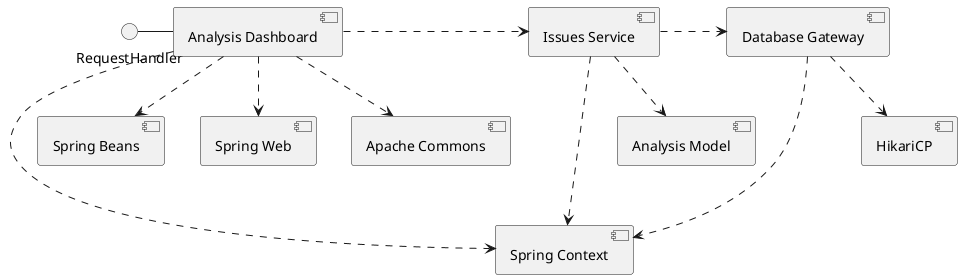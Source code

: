 @startuml

skinparam componentStyle uml2

RequestHandler - [Analysis Dashboard]
[Analysis Dashboard] -..> [Spring Context]
[Analysis Dashboard] ..> [Spring Beans]
[Analysis Dashboard] ..> [Spring Web]
[Analysis Dashboard] ..> [Apache Commons]

[Analysis Dashboard] .> [Issues Service]
[Issues Service] -..> [Spring Context]
[Issues Service] ..> [Analysis Model]

[Issues Service] .> [Database Gateway]
[Database Gateway]..> [HikariCP]
[Database Gateway] -..> [Spring Context]

@enduml